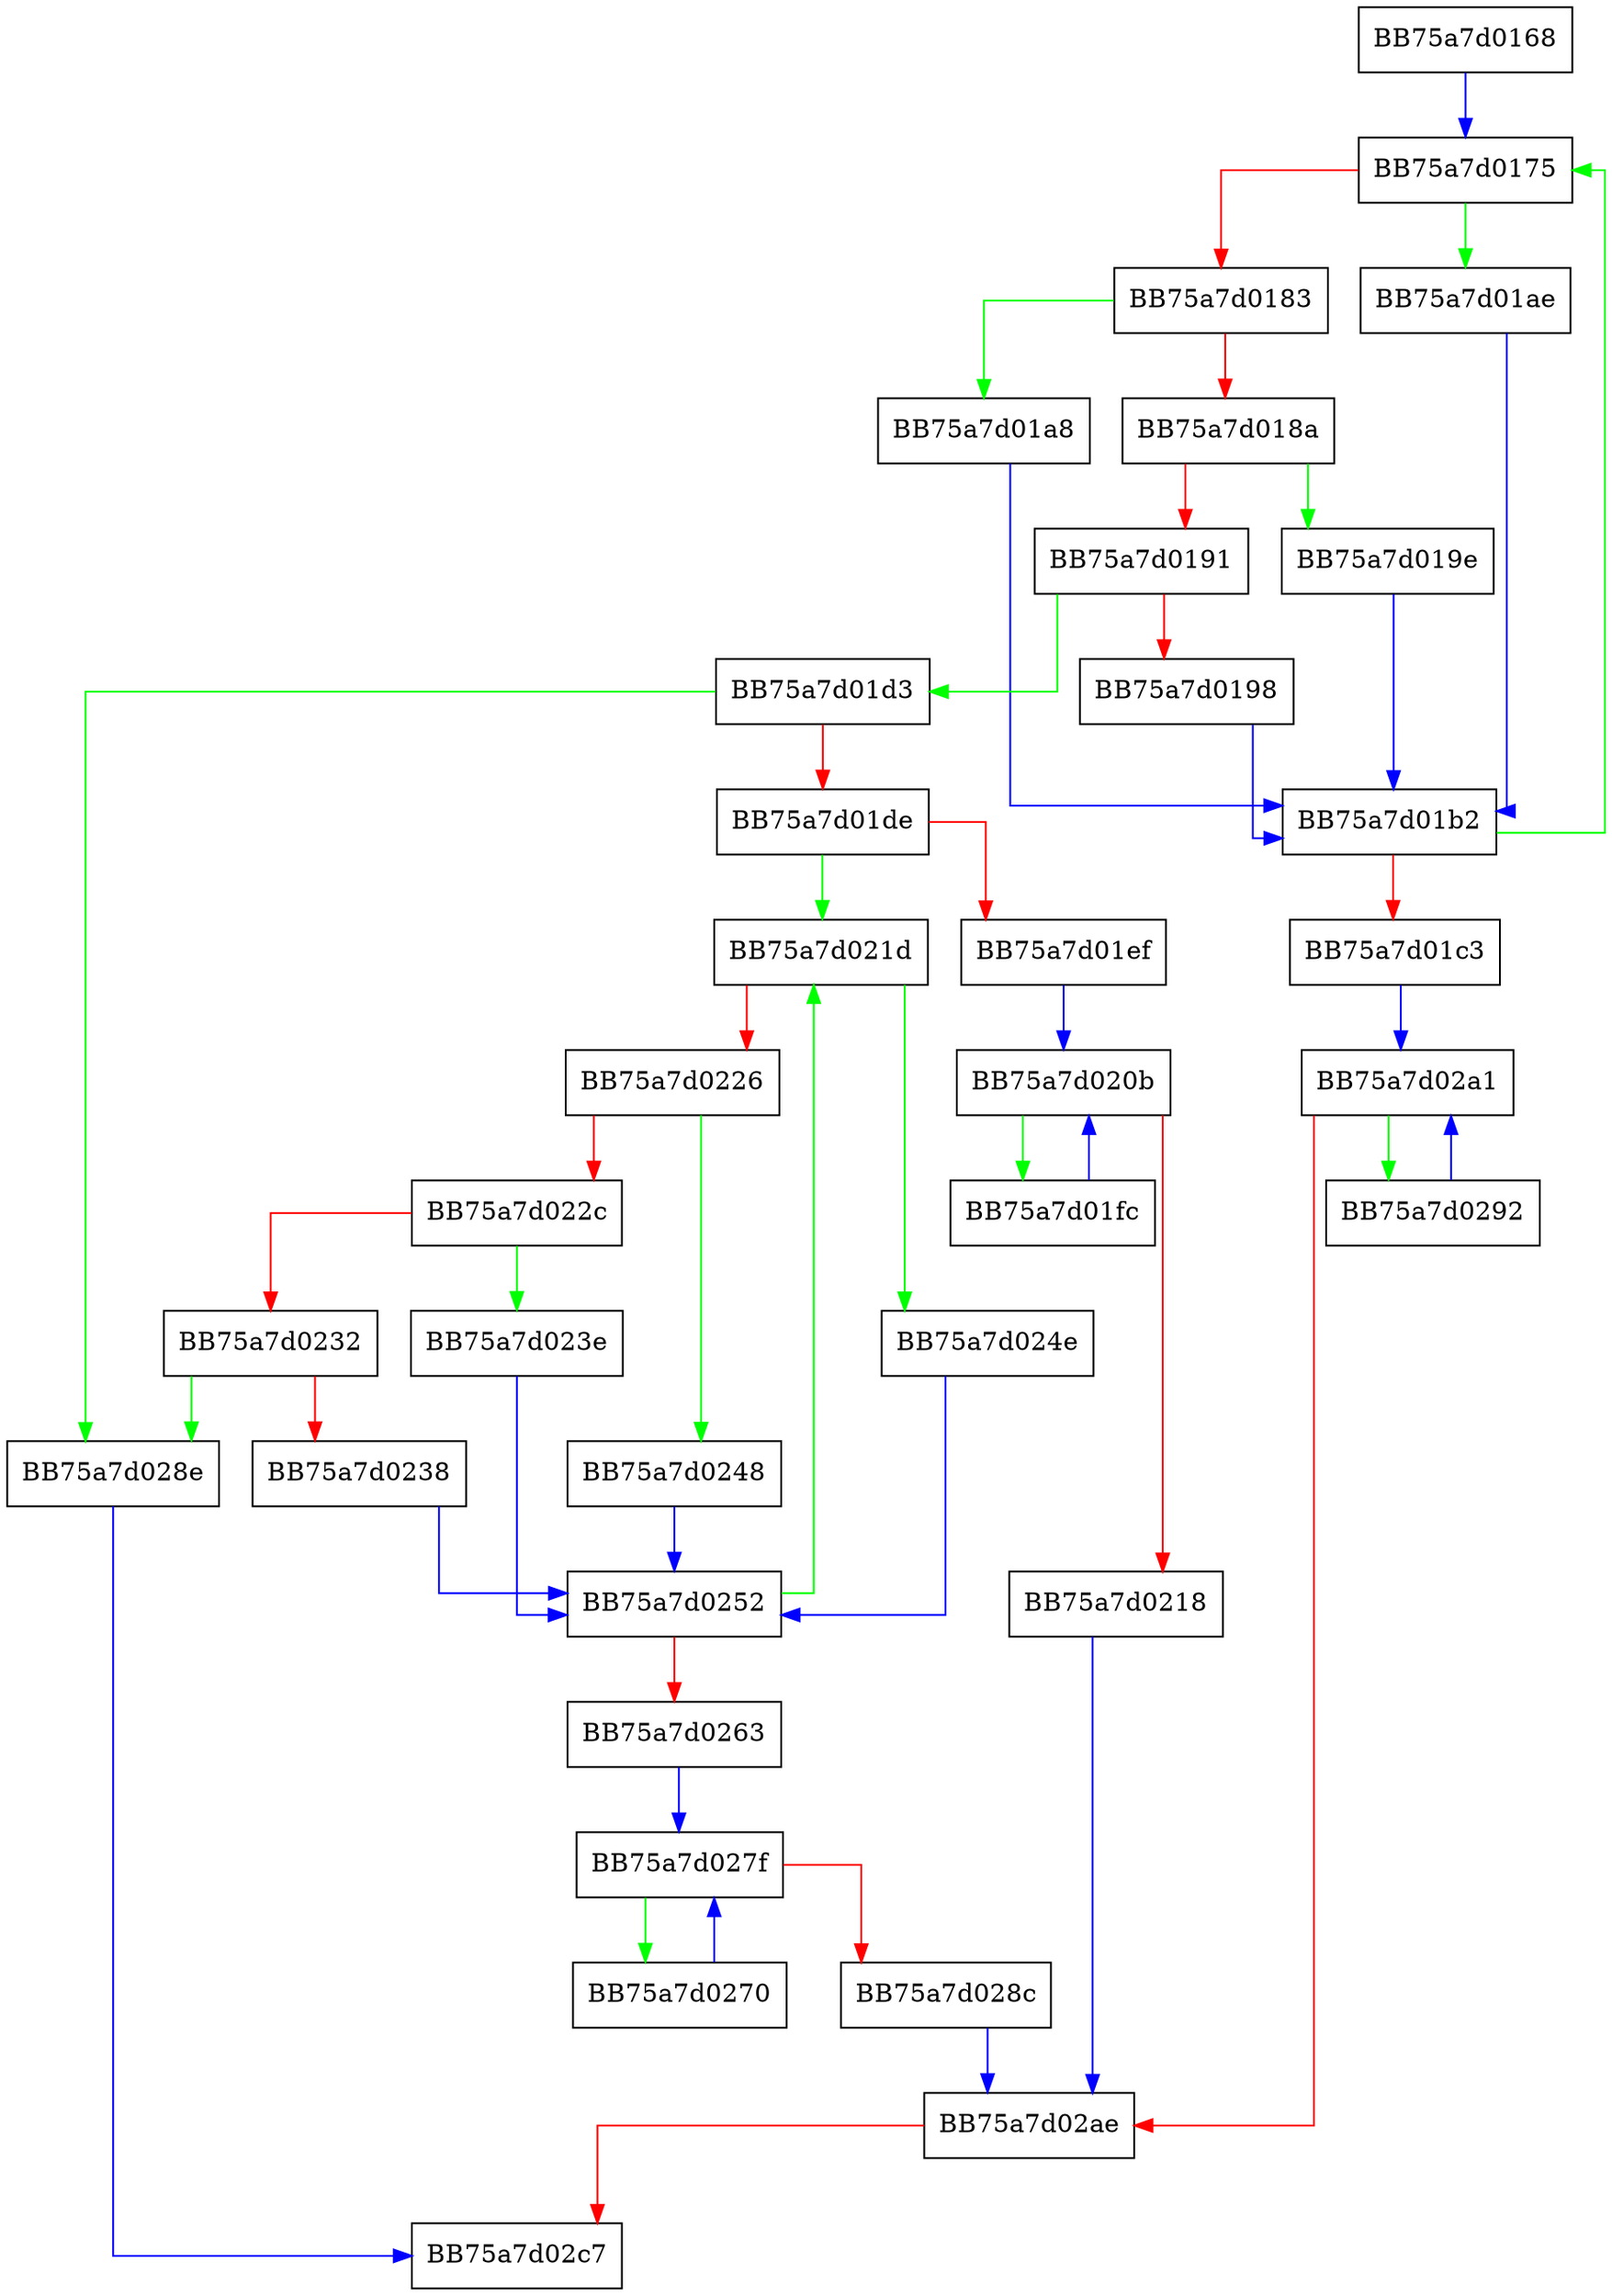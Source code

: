 digraph parse_options {
  node [shape="box"];
  graph [splines=ortho];
  BB75a7d0168 -> BB75a7d0175 [color="blue"];
  BB75a7d0175 -> BB75a7d01ae [color="green"];
  BB75a7d0175 -> BB75a7d0183 [color="red"];
  BB75a7d0183 -> BB75a7d01a8 [color="green"];
  BB75a7d0183 -> BB75a7d018a [color="red"];
  BB75a7d018a -> BB75a7d019e [color="green"];
  BB75a7d018a -> BB75a7d0191 [color="red"];
  BB75a7d0191 -> BB75a7d01d3 [color="green"];
  BB75a7d0191 -> BB75a7d0198 [color="red"];
  BB75a7d0198 -> BB75a7d01b2 [color="blue"];
  BB75a7d019e -> BB75a7d01b2 [color="blue"];
  BB75a7d01a8 -> BB75a7d01b2 [color="blue"];
  BB75a7d01ae -> BB75a7d01b2 [color="blue"];
  BB75a7d01b2 -> BB75a7d0175 [color="green"];
  BB75a7d01b2 -> BB75a7d01c3 [color="red"];
  BB75a7d01c3 -> BB75a7d02a1 [color="blue"];
  BB75a7d01d3 -> BB75a7d028e [color="green"];
  BB75a7d01d3 -> BB75a7d01de [color="red"];
  BB75a7d01de -> BB75a7d021d [color="green"];
  BB75a7d01de -> BB75a7d01ef [color="red"];
  BB75a7d01ef -> BB75a7d020b [color="blue"];
  BB75a7d01fc -> BB75a7d020b [color="blue"];
  BB75a7d020b -> BB75a7d01fc [color="green"];
  BB75a7d020b -> BB75a7d0218 [color="red"];
  BB75a7d0218 -> BB75a7d02ae [color="blue"];
  BB75a7d021d -> BB75a7d024e [color="green"];
  BB75a7d021d -> BB75a7d0226 [color="red"];
  BB75a7d0226 -> BB75a7d0248 [color="green"];
  BB75a7d0226 -> BB75a7d022c [color="red"];
  BB75a7d022c -> BB75a7d023e [color="green"];
  BB75a7d022c -> BB75a7d0232 [color="red"];
  BB75a7d0232 -> BB75a7d028e [color="green"];
  BB75a7d0232 -> BB75a7d0238 [color="red"];
  BB75a7d0238 -> BB75a7d0252 [color="blue"];
  BB75a7d023e -> BB75a7d0252 [color="blue"];
  BB75a7d0248 -> BB75a7d0252 [color="blue"];
  BB75a7d024e -> BB75a7d0252 [color="blue"];
  BB75a7d0252 -> BB75a7d021d [color="green"];
  BB75a7d0252 -> BB75a7d0263 [color="red"];
  BB75a7d0263 -> BB75a7d027f [color="blue"];
  BB75a7d0270 -> BB75a7d027f [color="blue"];
  BB75a7d027f -> BB75a7d0270 [color="green"];
  BB75a7d027f -> BB75a7d028c [color="red"];
  BB75a7d028c -> BB75a7d02ae [color="blue"];
  BB75a7d028e -> BB75a7d02c7 [color="blue"];
  BB75a7d0292 -> BB75a7d02a1 [color="blue"];
  BB75a7d02a1 -> BB75a7d0292 [color="green"];
  BB75a7d02a1 -> BB75a7d02ae [color="red"];
  BB75a7d02ae -> BB75a7d02c7 [color="red"];
}